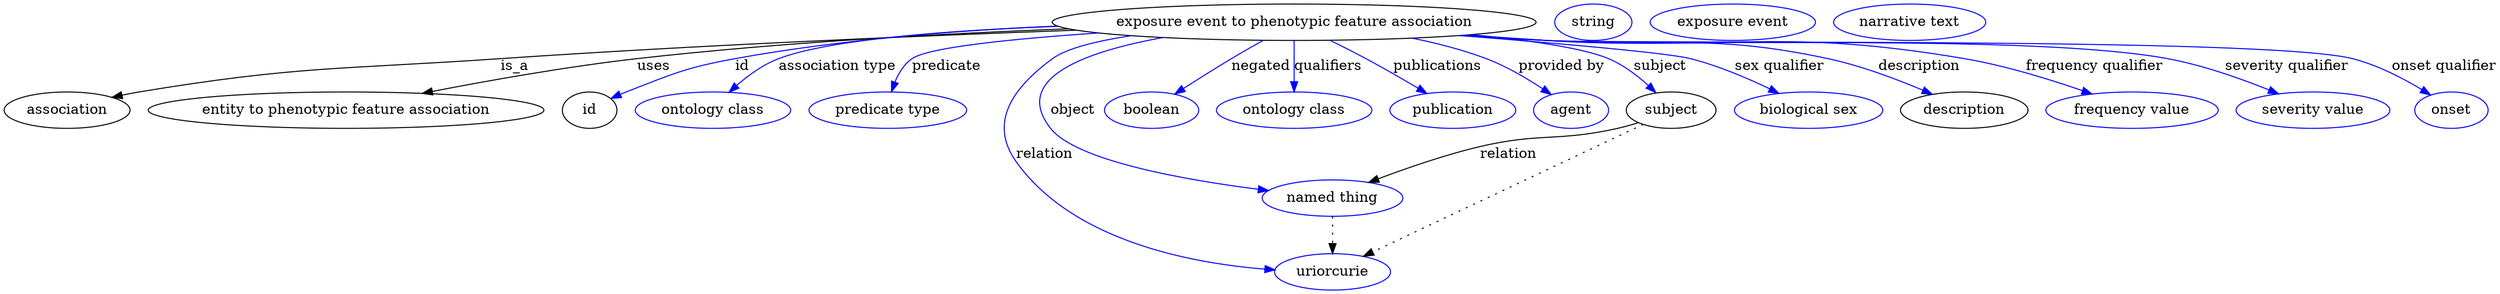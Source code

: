 digraph {
	graph [bb="0,0,2026.3,283"];
	node [label="\N"];
	"exposure event to phenotypic feature association"	 [height=0.5,
		label="exposure event to phenotypic feature association",
		pos="1051,265",
		width=5.0732];
	association	 [height=0.5,
		pos="50.046,178",
		width=1.3902];
	"exposure event to phenotypic feature association" -> association	 [label=is_a,
		lp="419.05,221.5",
		pos="e,86.906,190.2 882.32,258.06 752.52,252.12 568.77,242.39 408.05,229 275.25,217.94 240.62,222.59 110.05,196 105.67,195.11 101.16,\
194.04 96.661,192.88"];
	"entity to phenotypic feature association"	 [height=0.5,
		pos="268.05,178",
		width=4.1524];
	"exposure event to phenotypic feature association" -> "entity to phenotypic feature association"	 [label=uses,
		lp="528.05,221.5",
		pos="e,334.2,194.15 877.57,259.29 772.58,254.35 636.19,245.32 516.05,229 457.88,221.1 392.91,207.56 344.06,196.42"];
	id	 [height=0.5,
		pos="462.05,178",
		width=0.75];
	"exposure event to phenotypic feature association" -> id	 [color=blue,
		label=id,
		lp="596.55,221.5",
		pos="e,483.72,189.17 888.24,256.78 779.27,250.41 646.09,240.71 591.05,229 556.16,221.58 518.47,205.68 492.89,193.59",
		style=solid];
	"association type"	 [color=blue,
		height=0.5,
		label="ontology class",
		pos="569.05,178",
		width=1.7151];
	"exposure event to phenotypic feature association" -> "association type"	 [color=blue,
		label="association type",
		lp="673.05,221.5",
		pos="e,584.2,195.64 892.01,256.11 782.82,249.21 653.37,239.14 629.05,229 615.07,223.18 601.95,212.84 591.57,203",
		style=solid];
	predicate	 [color=blue,
		height=0.5,
		label="predicate type",
		pos="709.05,178",
		width=1.679];
	"exposure event to phenotypic feature association" -> predicate	 [color=blue,
		label=predicate,
		lp="758.05,221.5",
		pos="e,712.79,196 901.55,254.65 826.07,248.25 747.41,239.3 733.05,229 725.19,223.37 719.82,214.48 716.19,205.7",
		style=solid];
	object	 [color=blue,
		height=0.5,
		label="named thing",
		pos="1080,91",
		width=1.5346];
	"exposure event to phenotypic feature association" -> object	 [color=blue,
		label=object,
		lp="869.05,178",
		pos="e,1030.4,98.997 956.62,249.57 889.73,234.36 817.53,206.5 852.05,160 872.24,132.79 960.01,112.14 1020.6,100.8",
		style=solid];
	relation	 [color=blue,
		height=0.5,
		label=uriorcurie,
		pos="1080,18",
		width=1.2638];
	"exposure event to phenotypic feature association" -> relation	 [color=blue,
		label=relation,
		lp="853.05,134.5",
		pos="e,1035.8,22.974 935.32,251.07 903.07,245.48 873.25,238.15 860.05,229 821.41,202.22 806.35,166.36 832.05,127 874.82,61.478 966.74,\
35.083 1025.9,24.633",
		style=solid];
	negated	 [color=blue,
		height=0.5,
		label=boolean,
		pos="933.05,178",
		width=1.0652];
	"exposure event to phenotypic feature association" -> negated	 [color=blue,
		label=negated,
		lp="1021.5,221.5",
		pos="e,953.91,193.39 1026.6,246.97 1007.8,233.12 981.82,213.96 961.99,199.34",
		style=solid];
	qualifiers	 [color=blue,
		height=0.5,
		label="ontology class",
		pos="1051,178",
		width=1.7151];
	"exposure event to phenotypic feature association" -> qualifiers	 [color=blue,
		label=qualifiers,
		lp="1077,221.5",
		pos="e,1051,196 1051,246.97 1051,235.19 1051,219.56 1051,206.16",
		style=solid];
	publications	 [color=blue,
		height=0.5,
		label=publication,
		pos="1181,178",
		width=1.3902];
	"exposure event to phenotypic feature association" -> publications	 [color=blue,
		label=publications,
		lp="1161.5,221.5",
		pos="e,1158.2,194.04 1079.4,247.05 1088.3,241.34 1098.1,234.96 1107,229 1121.2,219.57 1136.7,208.91 1149.9,199.79",
		style=solid];
	"provided by"	 [color=blue,
		height=0.5,
		label=agent,
		pos="1279,178",
		width=0.83048];
	"exposure event to phenotypic feature association" -> "provided by"	 [color=blue,
		label="provided by",
		lp="1260,221.5",
		pos="e,1260.6,192.24 1137.1,249.12 1157.8,243.93 1179.6,237.3 1199,229 1217.9,220.95 1237.4,208.66 1252.4,198.16",
		style=solid];
	subject	 [height=0.5,
		pos="1363,178",
		width=0.99297];
	"exposure event to phenotypic feature association" -> subject	 [color=blue,
		label=subject,
		lp="1342.5,221.5",
		pos="e,1347,194.31 1179.5,252.16 1227.4,246.12 1275.3,238.22 1297,229 1312.5,222.42 1327.6,211.31 1339.3,201.14",
		style=solid];
	"sex qualifier"	 [color=blue,
		height=0.5,
		label="biological sex",
		pos="1477,178",
		width=1.661];
	"exposure event to phenotypic feature association" -> "sex qualifier"	 [color=blue,
		label="sex qualifier",
		lp="1441,221.5",
		pos="e,1448.8,194.03 1179.8,252.23 1258.6,244.06 1347.9,234.08 1366,229 1391.7,221.85 1418.8,209.46 1439.9,198.68",
		style=solid];
	description	 [height=0.5,
		pos="1605,178",
		width=1.3902];
	"exposure event to phenotypic feature association" -> description	 [color=blue,
		label=description,
		lp="1556.5,221.5",
		pos="e,1575.9,192.84 1181.5,252.39 1201.8,250.52 1222.5,248.67 1242,247 1347.3,238.04 1376.2,253.1 1479,229 1509.5,221.87 1542.1,208.47 \
1566.6,197.19",
		style=solid];
	"frequency qualifier"	 [color=blue,
		height=0.5,
		label="frequency value",
		pos="1741,178",
		width=1.8776];
	"exposure event to phenotypic feature association" -> "frequency qualifier"	 [color=blue,
		label="frequency qualifier",
		lp="1698,221.5",
		pos="e,1705.1,193.35 1179.4,252.15 1200.3,250.27 1221.8,248.48 1242,247 1397,235.71 1438.5,258.28 1591,229 1627.1,222.08 1666.3,208.52 \
1695.6,197.12",
		style=solid];
	"severity qualifier"	 [color=blue,
		height=0.5,
		label="severity value",
		pos="1886,178",
		width=1.661];
	"exposure event to phenotypic feature association" -> "severity qualifier"	 [color=blue,
		label="severity qualifier",
		lp="1849.5,221.5",
		pos="e,1854.9,193.43 1177.6,252.02 1199.1,250.12 1221.2,248.35 1242,247 1355.7,239.66 1642.5,251.83 1754,229 1785.8,222.49 1820,209.12 \
1845.6,197.7",
		style=solid];
	"onset qualifier"	 [color=blue,
		height=0.5,
		label=onset,
		pos="1997,178",
		width=0.81243];
	"exposure event to phenotypic feature association" -> "onset qualifier"	 [color=blue,
		label="onset qualifier",
		lp="1975.5,221.5",
		pos="e,1977.7,191.59 1177.1,251.93 1198.7,250.02 1221,248.28 1242,247 1315,242.57 1829.3,247.5 1900,229 1924.9,222.51 1950.5,208.69 1969.1,\
197.08",
		style=solid];
	association_id	 [color=blue,
		height=0.5,
		label=string,
		pos="1282,265",
		width=0.84854];
	object -> relation	 [pos="e,1080,36.09 1080,72.955 1080,64.883 1080,55.176 1080,46.182",
		style=dotted];
	subject -> object	 [label=relation,
		lp="1228,134.5",
		pos="e,1111.5,105.89 1335.8,165.98 1330,163.75 1323.9,161.62 1318,160 1269.9,146.64 1255.2,155.39 1207,142 1177.4,133.76 1145.3,120.83 \
1120.8,110.05"];
	subject -> relation	 [pos="e,1106.2,32.759 1338.9,164.36 1288.8,136.02 1173.3,70.7 1115,37.757",
		style=dotted];
	"exposure event to phenotypic feature association_subject"	 [color=blue,
		height=0.5,
		label="exposure event",
		pos="1394,265",
		width=1.7693];
	"entity to phenotypic feature association_description"	 [color=blue,
		height=0.5,
		label="narrative text",
		pos="1534,265",
		width=1.6068];
}
